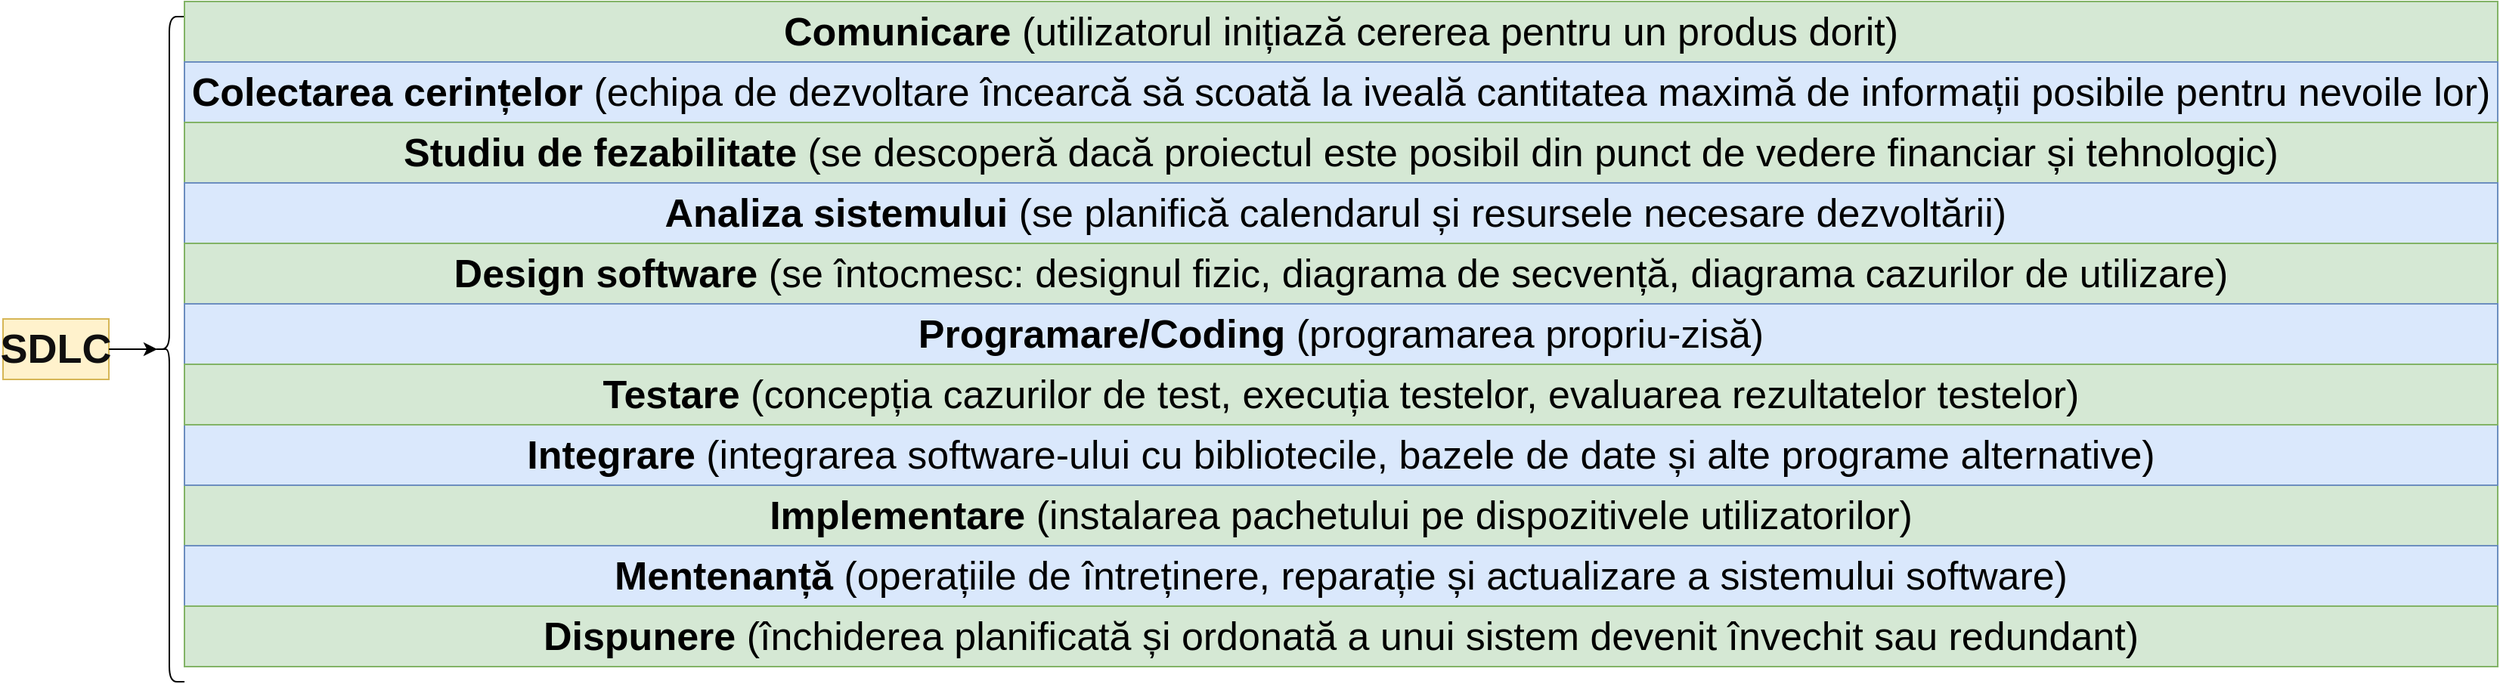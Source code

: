 <mxfile version="26.0.16">
  <diagram name="Pagină-1" id="yfQi2nZRh6jC_jYTf5XR">
    <mxGraphModel dx="2927" dy="1258" grid="1" gridSize="10" guides="1" tooltips="1" connect="1" arrows="1" fold="1" page="1" pageScale="1" pageWidth="827" pageHeight="1169" math="0" shadow="0">
      <root>
        <mxCell id="0" />
        <mxCell id="1" parent="0" />
        <mxCell id="H8Y4i8m6om3aE2TFcVkN-1" value="&lt;b&gt;&lt;font style=&quot;color: light-dark(rgb(16, 15, 15), rgb(205, 205, 255)); font-size: 27px;&quot;&gt;SDLC&lt;/font&gt;&lt;/b&gt;" style="text;html=1;align=center;verticalAlign=middle;whiteSpace=wrap;rounded=0;fillColor=#fff2cc;strokeColor=#d6b656;" parent="1" vertex="1">
          <mxGeometry x="-20" y="760" width="70" height="40" as="geometry" />
        </mxCell>
        <mxCell id="H8Y4i8m6om3aE2TFcVkN-2" value="" style="shape=curlyBracket;whiteSpace=wrap;html=1;rounded=1;labelPosition=left;verticalLabelPosition=middle;align=right;verticalAlign=middle;size=0.5;" parent="1" vertex="1">
          <mxGeometry x="80" y="560" width="20" height="440" as="geometry" />
        </mxCell>
        <mxCell id="H8Y4i8m6om3aE2TFcVkN-3" value="&lt;font style=&quot;font-size: 26px;&quot;&gt;&lt;b style=&quot;&quot;&gt;Comunicare&lt;/b&gt;&amp;nbsp;(utilizatorul inițiază cererea pentru un produs dorit)&lt;/font&gt;" style="text;html=1;align=center;verticalAlign=middle;whiteSpace=wrap;rounded=0;fillColor=#d5e8d4;strokeColor=#82b366;" parent="1" vertex="1">
          <mxGeometry x="100" y="550" width="1530" height="40" as="geometry" />
        </mxCell>
        <mxCell id="H8Y4i8m6om3aE2TFcVkN-4" value="&lt;font style=&quot;font-size: 26px;&quot;&gt;&lt;b style=&quot;&quot;&gt;Colectarea cerințelor&lt;/b&gt;&amp;nbsp;(echipa de dezvoltare încearcă să scoată la iveală cantitatea maximă de informații posibile pentru nevoile lor)&lt;/font&gt;" style="text;html=1;align=center;verticalAlign=middle;whiteSpace=wrap;rounded=0;fillColor=#dae8fc;strokeColor=#6c8ebf;" parent="1" vertex="1">
          <mxGeometry x="100" y="590" width="1530" height="40" as="geometry" />
        </mxCell>
        <mxCell id="H8Y4i8m6om3aE2TFcVkN-5" value="&lt;font style=&quot;font-size: 26px;&quot;&gt;&lt;b style=&quot;&quot;&gt;Studiu de fezabilitate&lt;/b&gt; (se descoperă dacă proiectul este posibil din punct de vedere financiar și tehnologic)&lt;/font&gt;" style="text;html=1;align=center;verticalAlign=middle;whiteSpace=wrap;rounded=0;fillColor=#d5e8d4;strokeColor=#82b366;" parent="1" vertex="1">
          <mxGeometry x="100" y="630" width="1530" height="40" as="geometry" />
        </mxCell>
        <mxCell id="H8Y4i8m6om3aE2TFcVkN-6" value="&lt;font style=&quot;font-size: 26px;&quot;&gt;&lt;b style=&quot;&quot;&gt;Analiza sistemului&lt;/b&gt; (se planifică calendarul și resursele necesare dezvoltării)&amp;nbsp;&lt;/font&gt;" style="text;html=1;align=center;verticalAlign=middle;whiteSpace=wrap;rounded=0;fillColor=#dae8fc;strokeColor=#6c8ebf;" parent="1" vertex="1">
          <mxGeometry x="100" y="670" width="1530" height="40" as="geometry" />
        </mxCell>
        <mxCell id="H8Y4i8m6om3aE2TFcVkN-7" value="&lt;font style=&quot;font-size: 26px;&quot;&gt;&lt;b style=&quot;&quot;&gt;Design software&lt;/b&gt; (se întocmesc: designul fizic, diagrama de secvență, diagrama cazurilor de utilizare)&lt;/font&gt;" style="text;html=1;align=center;verticalAlign=middle;whiteSpace=wrap;rounded=0;fillColor=#d5e8d4;strokeColor=#82b366;" parent="1" vertex="1">
          <mxGeometry x="100" y="710" width="1530" height="40" as="geometry" />
        </mxCell>
        <mxCell id="H8Y4i8m6om3aE2TFcVkN-8" value="&lt;font style=&quot;font-size: 26px;&quot;&gt;&lt;b&gt;Programare/Coding&amp;nbsp;&lt;/b&gt;(programarea propriu-zisă)&lt;/font&gt;" style="text;html=1;align=center;verticalAlign=middle;whiteSpace=wrap;rounded=0;fillColor=#dae8fc;strokeColor=#6c8ebf;" parent="1" vertex="1">
          <mxGeometry x="100" y="750" width="1530" height="40" as="geometry" />
        </mxCell>
        <mxCell id="H8Y4i8m6om3aE2TFcVkN-9" value="&lt;font style=&quot;font-size: 26px;&quot;&gt;&lt;b&gt;Implementare&lt;/b&gt;&amp;nbsp;(instalarea pachetului pe dispozitivele utilizatorilor&lt;/font&gt;&lt;span style=&quot;font-size: 26px; background-color: transparent; color: light-dark(rgb(0, 0, 0), rgb(255, 255, 255));&quot;&gt;)&lt;/span&gt;" style="text;html=1;align=center;verticalAlign=middle;whiteSpace=wrap;rounded=0;fillColor=#d5e8d4;strokeColor=#82b366;" parent="1" vertex="1">
          <mxGeometry x="100" y="870" width="1530" height="40" as="geometry" />
        </mxCell>
        <mxCell id="H8Y4i8m6om3aE2TFcVkN-10" value="&lt;font style=&quot;font-size: 26px;&quot;&gt;&lt;b&gt;Mentenanță&amp;nbsp;&lt;/b&gt;(operațiile de întreținere, reparație și actualizare a sistemului software)&lt;/font&gt;" style="text;html=1;align=center;verticalAlign=middle;whiteSpace=wrap;rounded=0;fillColor=#dae8fc;strokeColor=#6c8ebf;" parent="1" vertex="1">
          <mxGeometry x="100" y="910" width="1530" height="40" as="geometry" />
        </mxCell>
        <mxCell id="H8Y4i8m6om3aE2TFcVkN-11" value="&lt;font style=&quot;font-size: 26px;&quot;&gt;&lt;b style=&quot;&quot;&gt;Dispunere&amp;nbsp;&lt;/b&gt;(închiderea planificată și ordonată a unui sistem devenit învechit sau redundant)&lt;/font&gt;" style="text;html=1;align=center;verticalAlign=middle;whiteSpace=wrap;rounded=0;fillColor=#d5e8d4;strokeColor=#82b366;" parent="1" vertex="1">
          <mxGeometry x="100" y="950" width="1530" height="40" as="geometry" />
        </mxCell>
        <mxCell id="H8Y4i8m6om3aE2TFcVkN-12" value="&lt;font style=&quot;font-size: 26px;&quot;&gt;&lt;b&gt;Integrare&lt;/b&gt; (integrarea software-ului cu bibliotecile, bazele de date și alte programe alternative)&lt;/font&gt;" style="text;html=1;align=center;verticalAlign=middle;whiteSpace=wrap;rounded=0;fillColor=#dae8fc;strokeColor=#6c8ebf;" parent="1" vertex="1">
          <mxGeometry x="100" y="830" width="1530" height="40" as="geometry" />
        </mxCell>
        <mxCell id="H8Y4i8m6om3aE2TFcVkN-13" value="&lt;font style=&quot;font-size: 26px;&quot;&gt;&lt;b style=&quot;&quot;&gt;Testare&lt;/b&gt; (concepția cazurilor de test, execuția testelor, evaluarea rezultatelor testelor)&lt;/font&gt;" style="text;html=1;align=center;verticalAlign=middle;whiteSpace=wrap;rounded=0;fillColor=#d5e8d4;strokeColor=#82b366;" parent="1" vertex="1">
          <mxGeometry x="100" y="790" width="1530" height="40" as="geometry" />
        </mxCell>
        <mxCell id="H8Y4i8m6om3aE2TFcVkN-14" style="edgeStyle=orthogonalEdgeStyle;rounded=0;orthogonalLoop=1;jettySize=auto;html=1;exitX=1;exitY=0.5;exitDx=0;exitDy=0;entryX=0.1;entryY=0.5;entryDx=0;entryDy=0;entryPerimeter=0;" parent="1" source="H8Y4i8m6om3aE2TFcVkN-1" target="H8Y4i8m6om3aE2TFcVkN-2" edge="1">
          <mxGeometry relative="1" as="geometry" />
        </mxCell>
      </root>
    </mxGraphModel>
  </diagram>
</mxfile>
